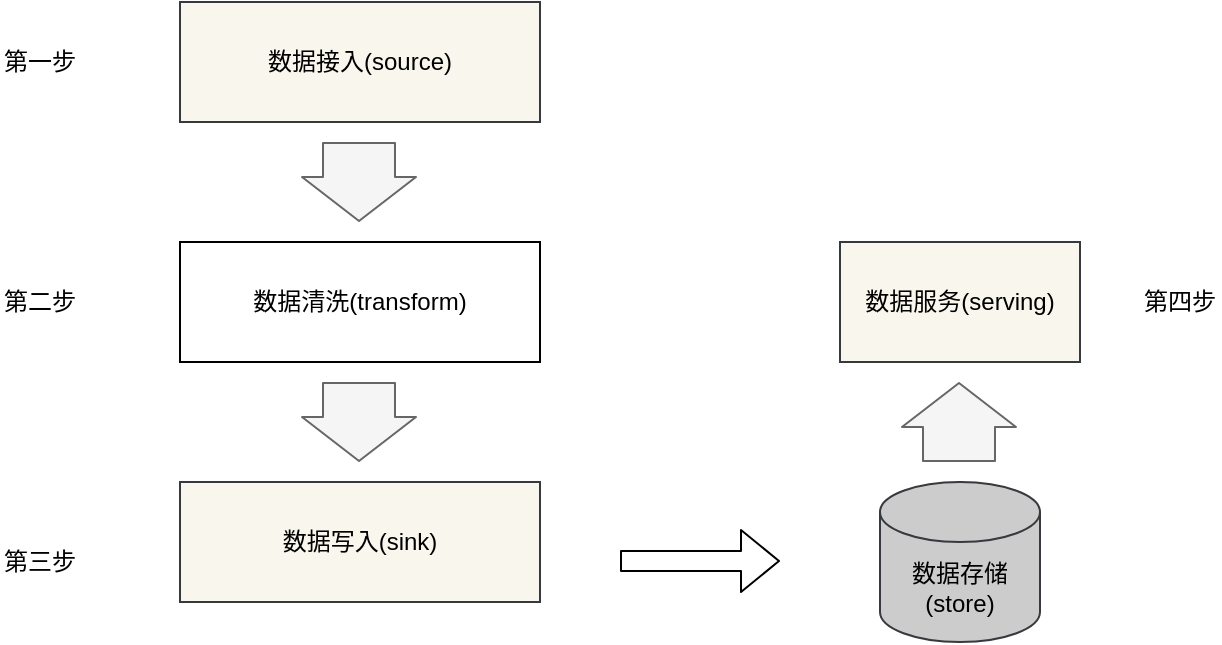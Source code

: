 <mxfile version="13.8.3" type="github">
  <diagram id="dF1XL6WRzTdZwQkR2Qwr" name="Page-1">
    <mxGraphModel dx="1259" dy="843" grid="1" gridSize="10" guides="1" tooltips="1" connect="1" arrows="1" fold="1" page="1" pageScale="1" pageWidth="827" pageHeight="1169" math="0" shadow="0">
      <root>
        <mxCell id="0" />
        <mxCell id="1" parent="0" />
        <mxCell id="1FCEnOmXXoxcdBwHK99l-1" value="数据接入(source)" style="rounded=0;whiteSpace=wrap;html=1;fillColor=#f9f7ed;strokeColor=#36393d;" vertex="1" parent="1">
          <mxGeometry x="370" y="200" width="180" height="60" as="geometry" />
        </mxCell>
        <mxCell id="1FCEnOmXXoxcdBwHK99l-2" value="第一步" style="text;html=1;strokeColor=none;fillColor=none;align=center;verticalAlign=middle;whiteSpace=wrap;rounded=0;" vertex="1" parent="1">
          <mxGeometry x="280" y="220" width="40" height="20" as="geometry" />
        </mxCell>
        <mxCell id="1FCEnOmXXoxcdBwHK99l-3" value="数据清洗(transform)" style="rounded=0;whiteSpace=wrap;html=1;" vertex="1" parent="1">
          <mxGeometry x="370" y="320" width="180" height="60" as="geometry" />
        </mxCell>
        <mxCell id="1FCEnOmXXoxcdBwHK99l-4" value="第二步" style="text;html=1;strokeColor=none;fillColor=none;align=center;verticalAlign=middle;whiteSpace=wrap;rounded=0;" vertex="1" parent="1">
          <mxGeometry x="280" y="340" width="40" height="20" as="geometry" />
        </mxCell>
        <mxCell id="1FCEnOmXXoxcdBwHK99l-5" value="数据写入(sink)" style="rounded=0;whiteSpace=wrap;html=1;fillColor=#f9f7ed;strokeColor=#36393d;" vertex="1" parent="1">
          <mxGeometry x="370" y="440" width="180" height="60" as="geometry" />
        </mxCell>
        <mxCell id="1FCEnOmXXoxcdBwHK99l-6" value="第三步" style="text;html=1;strokeColor=none;fillColor=none;align=center;verticalAlign=middle;whiteSpace=wrap;rounded=0;" vertex="1" parent="1">
          <mxGeometry x="280" y="470" width="40" height="20" as="geometry" />
        </mxCell>
        <mxCell id="1FCEnOmXXoxcdBwHK99l-7" value="" style="shape=flexArrow;endArrow=classic;html=1;" edge="1" parent="1">
          <mxGeometry width="50" height="50" relative="1" as="geometry">
            <mxPoint x="590" y="479.5" as="sourcePoint" />
            <mxPoint x="670" y="479.5" as="targetPoint" />
          </mxGeometry>
        </mxCell>
        <mxCell id="1FCEnOmXXoxcdBwHK99l-8" value="数据存储(store)" style="shape=cylinder3;whiteSpace=wrap;html=1;boundedLbl=1;backgroundOutline=1;size=15;strokeColor=#36393d;fillColor=#CCCCCC;" vertex="1" parent="1">
          <mxGeometry x="720" y="440" width="80" height="80" as="geometry" />
        </mxCell>
        <mxCell id="1FCEnOmXXoxcdBwHK99l-9" value="数据服务(serving)" style="rounded=0;whiteSpace=wrap;html=1;fillColor=#f9f7ed;strokeColor=#36393d;" vertex="1" parent="1">
          <mxGeometry x="700" y="320" width="120" height="60" as="geometry" />
        </mxCell>
        <mxCell id="1FCEnOmXXoxcdBwHK99l-10" value="" style="shape=flexArrow;endArrow=classic;html=1;width=36;endSize=7;fillColor=#f5f5f5;strokeColor=#666666;" edge="1" parent="1">
          <mxGeometry width="50" height="50" relative="1" as="geometry">
            <mxPoint x="459.5" y="270" as="sourcePoint" />
            <mxPoint x="459.5" y="310" as="targetPoint" />
          </mxGeometry>
        </mxCell>
        <mxCell id="1FCEnOmXXoxcdBwHK99l-11" value="" style="shape=flexArrow;endArrow=classic;html=1;width=36;endSize=7;fillColor=#f5f5f5;strokeColor=#666666;" edge="1" parent="1">
          <mxGeometry width="50" height="50" relative="1" as="geometry">
            <mxPoint x="459.5" y="390" as="sourcePoint" />
            <mxPoint x="459.5" y="430" as="targetPoint" />
          </mxGeometry>
        </mxCell>
        <mxCell id="1FCEnOmXXoxcdBwHK99l-12" value="" style="shape=flexArrow;endArrow=classic;html=1;width=36;endSize=7;fillColor=#f5f5f5;strokeColor=#666666;" edge="1" parent="1">
          <mxGeometry width="50" height="50" relative="1" as="geometry">
            <mxPoint x="759.5" y="430" as="sourcePoint" />
            <mxPoint x="759.5" y="390" as="targetPoint" />
          </mxGeometry>
        </mxCell>
        <mxCell id="1FCEnOmXXoxcdBwHK99l-13" value="第四步" style="text;html=1;strokeColor=none;fillColor=none;align=center;verticalAlign=middle;whiteSpace=wrap;rounded=0;" vertex="1" parent="1">
          <mxGeometry x="850" y="340" width="40" height="20" as="geometry" />
        </mxCell>
      </root>
    </mxGraphModel>
  </diagram>
</mxfile>
